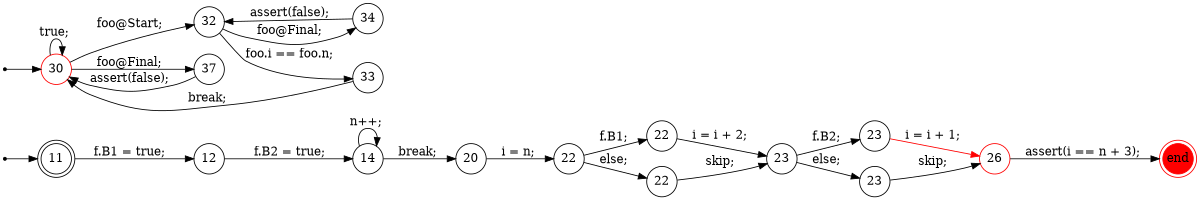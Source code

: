 digraph finite_state_machine {
	rankdir=LR
	size="8,5"
	93824993311008 [label = 11, shape = doublecircle, fixedsize = true]; 
	s93824993311008 [shape = point];
	93824993307216 [label = 30, shape = doublecircle, color = red, fixedsize = true]; 
	s93824993307216 [shape = point];
	e93824993306544 [shape = doublecircle, fixedsize = true, style = filled, color = red,  label = end];
	 93824993312480 [label = 12, shape = circle, fixedsize = true ];
	 93824993302560 [label = 14, shape = circle, fixedsize = true ];
	 93824993303360 [label = 20, shape = circle, fixedsize = true ];
	 93824993303680 [label = 22, shape = circle, fixedsize = true ];
	 93824993304480 [label = 22, shape = circle, fixedsize = true ];
	 93824993305200 [label = 22, shape = circle, fixedsize = true ];
	 93824993304992 [label = 23, shape = circle, fixedsize = true ];
	 93824993306032 [label = 23, shape = circle, fixedsize = true ];
	 93824993306752 [label = 23, shape = circle, fixedsize = true ];
	 93824993306544 [label = 26, shape = circle, color = red, fixedsize = true ];
	 93824993307216 [label = 30, shape = circle, color = red, fixedsize = true ];
	 93824993307984 [label = 32, shape = circle, fixedsize = true ];
	 93824993308816 [label = 33, shape = circle, fixedsize = true ];
	 93824993309536 [label = 34, shape = circle, fixedsize = true ];
	 93824993310048 [label = 37, shape = circle, fixedsize = true ];
	s93824993311008 -> 93824993311008;
	s93824993307216 -> 93824993307216;
	93824993311008 -> 93824993312480 [ label = "f.B1 = true; "];
	93824993312480 -> 93824993302560 [ label = "f.B2 = true; "];
	93824993302560 -> 93824993303360 [ label = "break; "];
	93824993302560 -> 93824993302560 [ label = "n++; "];
	93824993303360 -> 93824993303680 [ label = "i = n; "];
	93824993303680 -> 93824993304480 [ label = "f.B1; "];
	93824993304480 -> 93824993304992 [ label = "i = i + 2; "];
	93824993303680 -> 93824993305200 [ label = "else; "];
	93824993305200 -> 93824993304992 [ label = "skip; "];
	93824993304992 -> 93824993306032 [ label = "f.B2; "];
	93824993306032 -> 93824993306544 [color = red, label = "i = i + 1; "];
	93824993304992 -> 93824993306752 [ label = "else; "];
	93824993306752 -> 93824993306544 [ label = "skip; "];
	93824993306544 -> e93824993306544 [ label = "assert(i == n + 3); "];
	93824993307216 -> 93824993307984 [ label = "foo@Start; "];
	93824993307984 -> 93824993308816 [ label = "foo.i == foo.n; "];
	93824993308816 -> 93824993307216 [ label = "break; "];
	93824993307984 -> 93824993309536 [ label = "foo@Final; "];
	93824993309536 -> 93824993307984 [ label = "assert(false); "];
	93824993307216 -> 93824993310048 [ label = "foo@Final; "];
	93824993310048 -> 93824993307216 [ label = "assert(false); "];
	93824993307216 -> 93824993307216 [ label = "true; "];
}